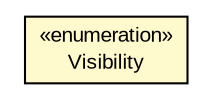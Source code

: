 #!/usr/local/bin/dot
#
# Class diagram 
# Generated by UMLGraph version R5_6-24-gf6e263 (http://www.umlgraph.org/)
#

digraph G {
	edge [fontname="arial",fontsize=10,labelfontname="arial",labelfontsize=10];
	node [fontname="arial",fontsize=10,shape=plaintext];
	nodesep=0.25;
	ranksep=0.5;
	// org.osmdroid.views.CustomZoomButtonsController.Visibility
	c73185 [label=<<table title="org.osmdroid.views.CustomZoomButtonsController.Visibility" border="0" cellborder="1" cellspacing="0" cellpadding="2" port="p" bgcolor="lemonChiffon" href="./CustomZoomButtonsController.Visibility.html">
		<tr><td><table border="0" cellspacing="0" cellpadding="1">
<tr><td align="center" balign="center"> &#171;enumeration&#187; </td></tr>
<tr><td align="center" balign="center"> Visibility </td></tr>
		</table></td></tr>
		</table>>, URL="./CustomZoomButtonsController.Visibility.html", fontname="arial", fontcolor="black", fontsize=10.0];
}

